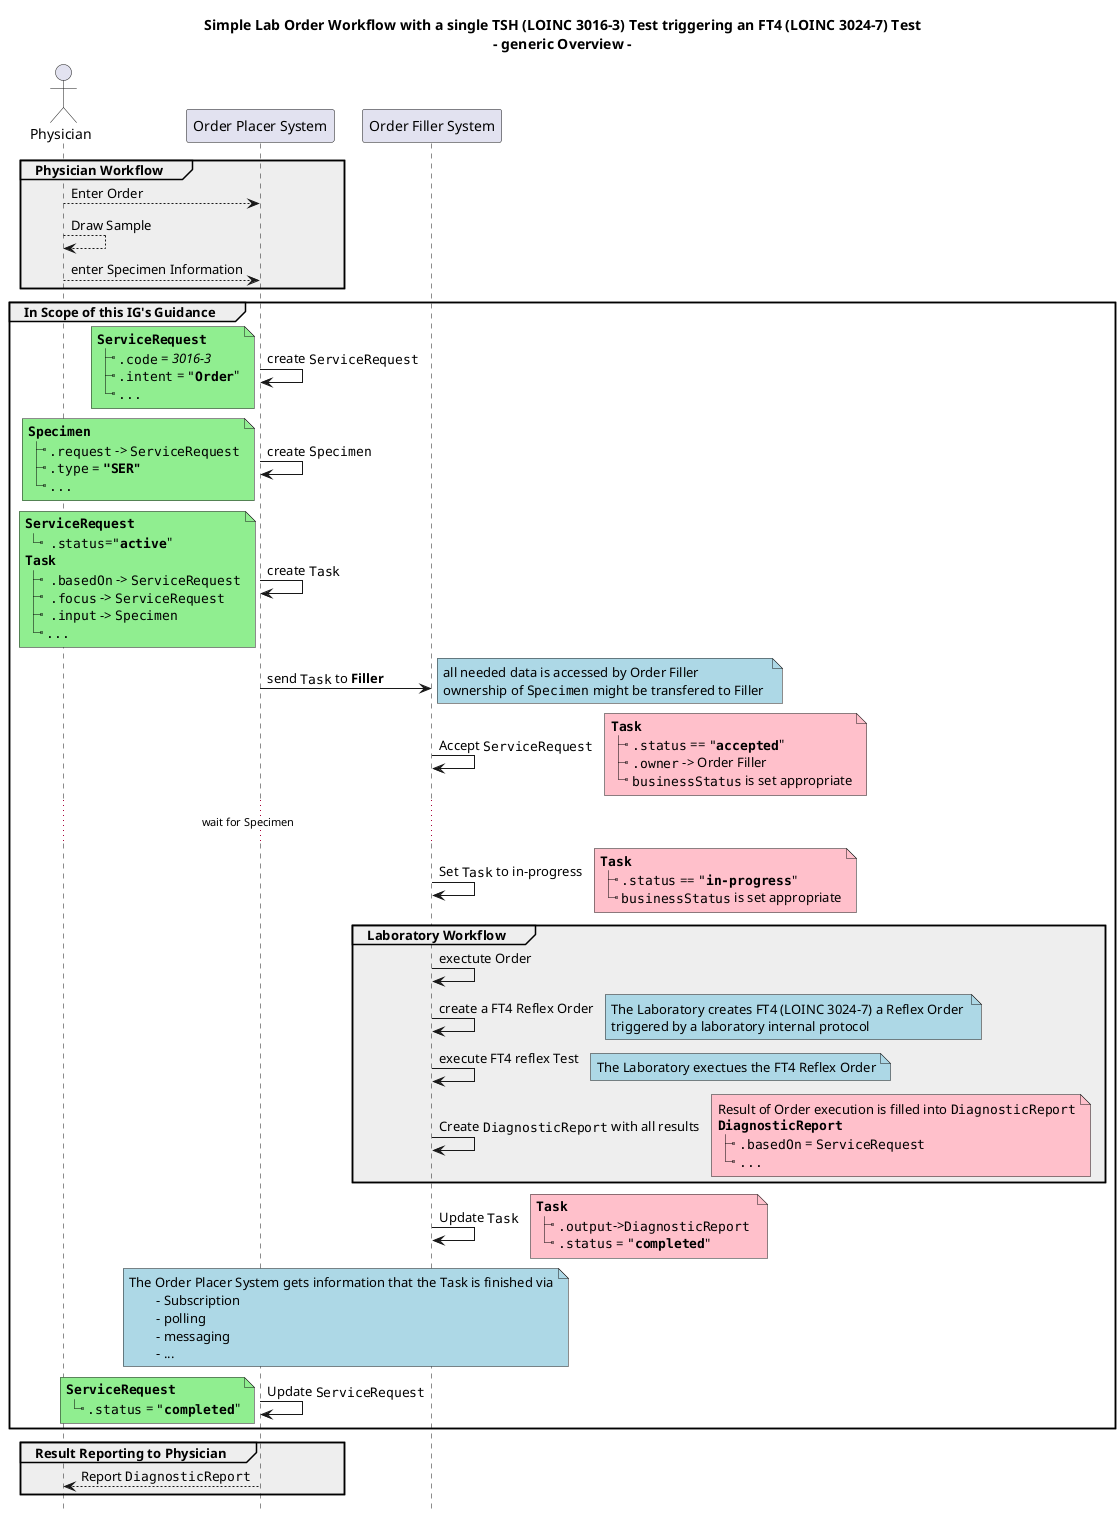 @startuml

'skinparam sequenceMessageAlign center
title 
	Simple Lab Order Workflow with a single TSH (LOINC 3016-3) Test triggering an FT4 (LOINC 3024-7) Test
	- generic Overview -
end title
hide footbox

'note across #turquoise
'	**Assumptions:**
'	- Physician knows which Specimen to draw (i.e. via an Order Catalog)
'	- Specimen is drawn at the Physician office
'	- It is clear which Order Filler will execute the Order
'	- ""ServiceRequest"" is owned by the Order Placer; changes are allowed only to be done by Placer
'	- ""Task"" is a shared resource of Placer and Filler and updated by both
'	- Order Result is reported via ""DiagnosticReport""
'	- ""DiagnosticReport"" is owned by the Order Filler
'	- Order is accepted and is fulfilled 
'	- Lab internal flow is **out of scope**
'	- All needed data is accessible
'	**Not defined**
'	- Ownership of Specimen Resource (Ownership should/could/might change with the physical location)
'end note

actor Physician as Doc
participant "Order Placer System" as Placer
participant "Order Filler System" as Filler

group #eee Physician Workflow 
	Doc --> Placer: Enter Order
	Doc --> Doc: Draw Sample
	Doc --> Placer: enter Specimen Information
end


group In Scope of this IG's Guidance
	
	Placer -> Placer: create ""ServiceRequest"" 
	note left #lightgreen
		**""ServiceRequest""**
		|_ "".code"" = //3016-3//
		|_ "".intent"" = """**Order**"""
		|_ ""...""
	end note
	
	Placer -> Placer: create ""Specimen"" 
	note left #lightgreen
		**""Specimen""**
		|_ "".request"" -> ""ServiceRequest""
		|_ "".type"" = **"""SER"""**
		|_ ""...""
	end note
	
	Placer -> Placer: create ""Task"" 
	note left #lightgreen
		**""ServiceRequest""**
		|_  "".status""="""**active**"""
		**""Task""**
		|_  "".basedOn"" -> ""ServiceRequest""
		|_  "".focus"" -> ""ServiceRequest""
		|_  "".input"" -> ""Specimen""
		|_ ""...""
	end note 
	
	Placer -> Filler: send ""Task"" to **Filler** 
	note right #lightblue
		all needed data is accessed by Order Filler
		ownership of ""Specimen"" might be transfered to Filler 
	end note
	
	Filler -> Filler: Accept ""ServiceRequest"" 
	note right #pink
		**""Task""**
		|_ "".status"" == """**accepted**"""
		|_ "".owner"" -> Order Filler
		|_ ""businessStatus"" is set appropriate
	end note
	
	... wait for Specimen ... 
	Filler -> Filler: Set ""Task"" to in-progress
	note right #pink
		**""Task""**
		|_ "".status"" == """**in-progress**"""
		|_ ""businessStatus"" is set appropriate
	end note
	group #eee Laboratory Workflow
	
		Filler -> Filler: exectute Order
		Filler -> Filler: create a FT4 Reflex Order 
		note right #lightblue
			The Laboratory creates FT4 (LOINC 3024-7) a Reflex Order 
			triggered by a laboratory internal protocol
		end note

		Filler -> Filler: execute FT4 reflex Test
		note right #lightblue
			The Laboratory exectues the FT4 Reflex Order
		end note
		
		Filler -> Filler: Create ""DiagnosticReport"" with all results
		note right #pink
			Result of Order execution is filled into ""DiagnosticReport""
			**""DiagnosticReport""**
			|_ "".basedOn"" = ""ServiceRequest""
			|_ ""...""
		end note
	end
	
	Filler -> Filler: Update ""Task""
	note right #pink
		**""Task""**
		|_ "".output""->""DiagnosticReport"" 
		|_ "".status"" = """**completed**"""
	end note
	
	note over Placer, Filler #lightblue
		The Order Placer System gets information that the Task is finished via
			- Subscription
			- polling
			- messaging
			- ...
	end note
	
	Placer -> Placer: Update ""ServiceRequest"" 
	note left #lightgreen
		**""ServiceRequest""**
		|_ "".status"" = """**completed**"""
	end note
end

group #eee Result Reporting to Physician
	Placer --> Doc: Report ""DiagnosticReport""
end
@enduml
